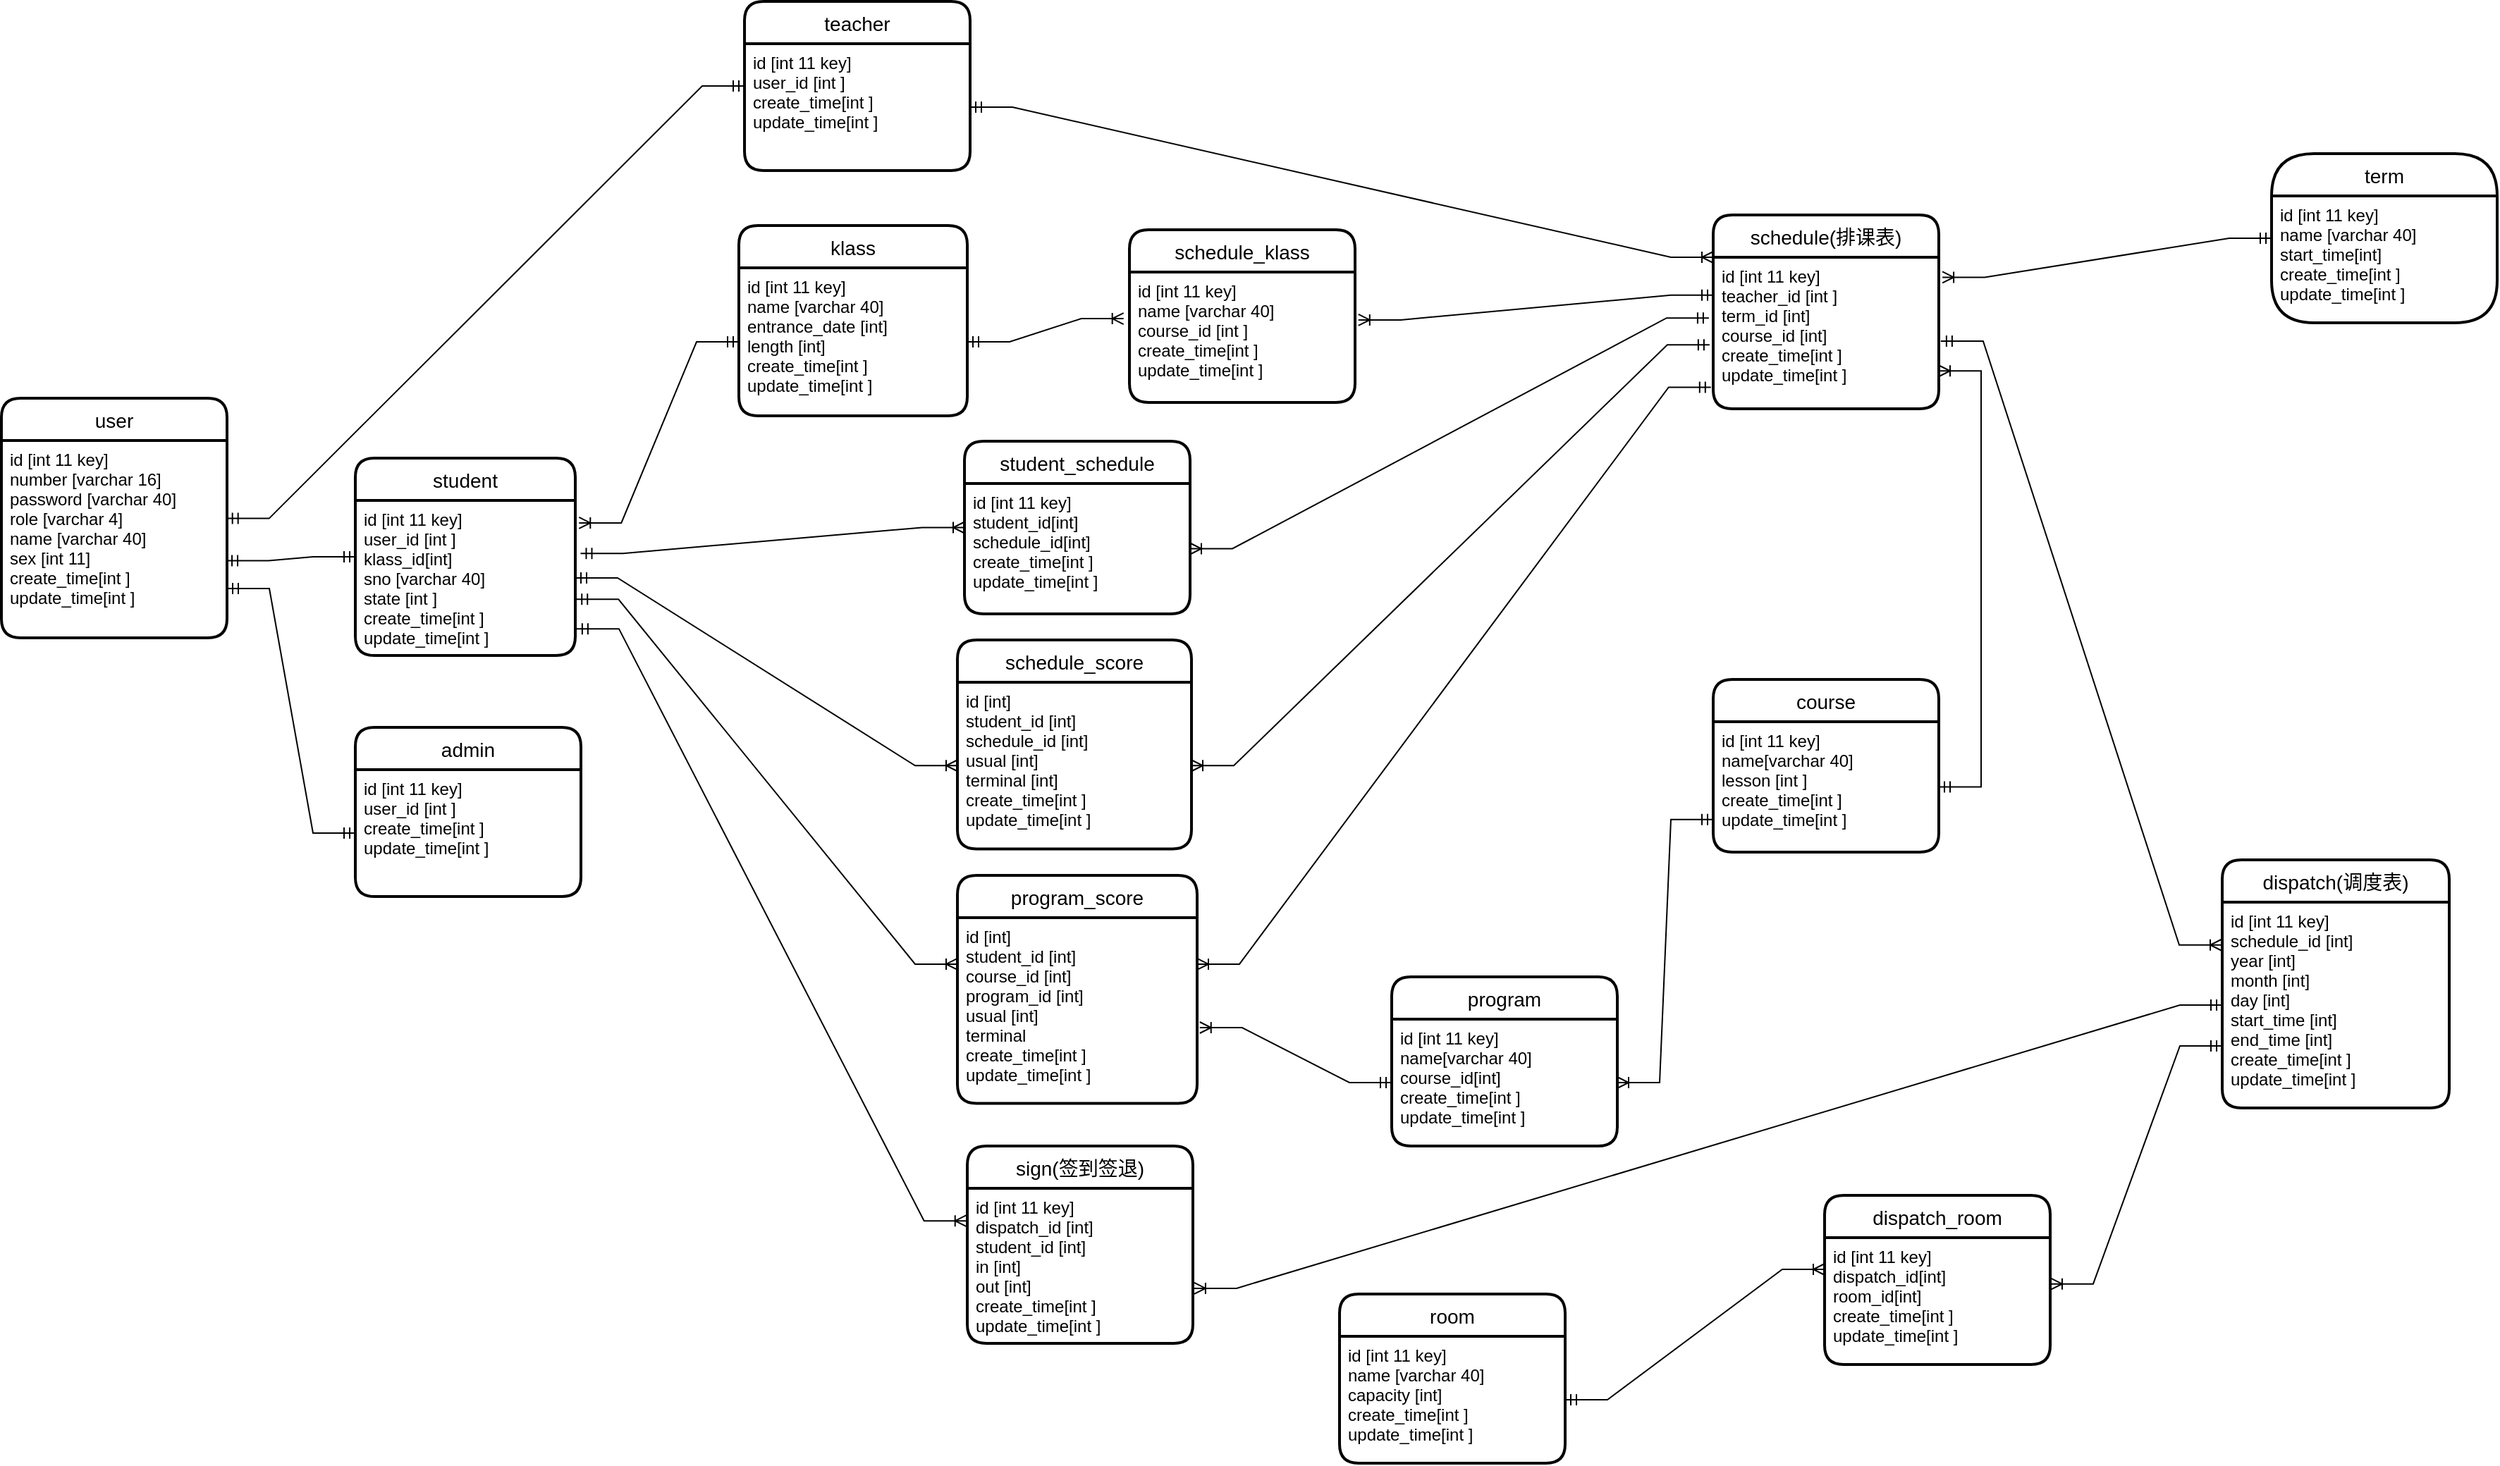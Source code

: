 <mxfile version="17.2.4" type="device"><diagram id="i8uIg8E7GWK_yYP1DafQ" name="第 1 页"><mxGraphModel dx="1678" dy="649" grid="0" gridSize="10" guides="1" tooltips="1" connect="1" arrows="1" fold="1" page="0" pageScale="1" pageWidth="827" pageHeight="1169" math="0" shadow="0"><root><mxCell id="0"/><mxCell id="1" parent="0"/><mxCell id="_A9btV2tv7t3vXzPbGN5-5" value="user" style="swimlane;childLayout=stackLayout;horizontal=1;startSize=30;horizontalStack=0;rounded=1;fontSize=14;fontStyle=0;strokeWidth=2;resizeParent=0;resizeLast=1;shadow=0;dashed=0;align=center;" parent="1" vertex="1"><mxGeometry x="-38" y="335.5" width="160" height="170" as="geometry"><mxRectangle x="90" y="170" width="70" height="30" as="alternateBounds"/></mxGeometry></mxCell><mxCell id="_A9btV2tv7t3vXzPbGN5-6" value="id [int 11 key]&#10;number [varchar 16]&#10;password [varchar 40]&#10;role [varchar 4]&#10;name [varchar 40]&#10;sex [int 11]&#10;create_time[int ]&#10;update_time[int ]&#10;&#10;&#10;" style="align=left;strokeColor=none;fillColor=none;spacingLeft=4;fontSize=12;verticalAlign=top;resizable=0;rotatable=0;part=1;" parent="_A9btV2tv7t3vXzPbGN5-5" vertex="1"><mxGeometry y="30" width="160" height="140" as="geometry"/></mxCell><mxCell id="_A9btV2tv7t3vXzPbGN5-11" value="klass" style="swimlane;childLayout=stackLayout;horizontal=1;startSize=30;horizontalStack=0;rounded=1;fontSize=14;fontStyle=0;strokeWidth=2;resizeParent=0;resizeLast=1;shadow=0;dashed=0;align=center;" parent="1" vertex="1"><mxGeometry x="485" y="213" width="162" height="135" as="geometry"><mxRectangle x="550" y="280" width="70" height="30" as="alternateBounds"/></mxGeometry></mxCell><mxCell id="_A9btV2tv7t3vXzPbGN5-12" value="id [int 11 key]&#10;name [varchar 40]&#10;entrance_date [int]&#10;length [int]&#10;create_time[int ]&#10;update_time[int ]&#10;&#10;&#10;" style="align=left;strokeColor=none;fillColor=none;spacingLeft=4;fontSize=12;verticalAlign=top;resizable=0;rotatable=0;part=1;" parent="_A9btV2tv7t3vXzPbGN5-11" vertex="1"><mxGeometry y="30" width="162" height="105" as="geometry"/></mxCell><mxCell id="_A9btV2tv7t3vXzPbGN5-13" value="admin" style="swimlane;childLayout=stackLayout;horizontal=1;startSize=30;horizontalStack=0;rounded=1;fontSize=14;fontStyle=0;strokeWidth=2;resizeParent=0;resizeLast=1;shadow=0;dashed=0;align=center;" parent="1" vertex="1"><mxGeometry x="213" y="569" width="160" height="120" as="geometry"><mxRectangle x="520" y="-120" width="70" height="30" as="alternateBounds"/></mxGeometry></mxCell><mxCell id="_A9btV2tv7t3vXzPbGN5-14" value="id [int 11 key]&#10;user_id [int ]&#10;create_time[int ]&#10;update_time[int ]&#10;&#10;&#10;" style="align=left;strokeColor=none;fillColor=none;spacingLeft=4;fontSize=12;verticalAlign=top;resizable=0;rotatable=0;part=1;" parent="_A9btV2tv7t3vXzPbGN5-13" vertex="1"><mxGeometry y="30" width="160" height="90" as="geometry"/></mxCell><mxCell id="_A9btV2tv7t3vXzPbGN5-15" value="teacher" style="swimlane;childLayout=stackLayout;horizontal=1;startSize=30;horizontalStack=0;rounded=1;fontSize=14;fontStyle=0;strokeWidth=2;resizeParent=0;resizeLast=1;shadow=0;dashed=0;align=center;" parent="1" vertex="1"><mxGeometry x="489" y="54" width="160" height="120" as="geometry"><mxRectangle x="310" y="90" width="70" height="30" as="alternateBounds"/></mxGeometry></mxCell><mxCell id="_A9btV2tv7t3vXzPbGN5-16" value="id [int 11 key]&#10;user_id [int ]&#10;create_time[int ]&#10;update_time[int ]&#10;&#10;&#10;" style="align=left;strokeColor=none;fillColor=none;spacingLeft=4;fontSize=12;verticalAlign=top;resizable=0;rotatable=0;part=1;" parent="_A9btV2tv7t3vXzPbGN5-15" vertex="1"><mxGeometry y="30" width="160" height="90" as="geometry"/></mxCell><mxCell id="_A9btV2tv7t3vXzPbGN5-17" value="room" style="swimlane;childLayout=stackLayout;horizontal=1;startSize=30;horizontalStack=0;rounded=1;fontSize=14;fontStyle=0;strokeWidth=2;resizeParent=0;resizeLast=1;shadow=0;dashed=0;align=center;" parent="1" vertex="1"><mxGeometry x="911" y="971" width="160" height="120" as="geometry"><mxRectangle x="1105" y="570" width="70" height="30" as="alternateBounds"/></mxGeometry></mxCell><mxCell id="_A9btV2tv7t3vXzPbGN5-18" value="id [int 11 key]&#10;name [varchar 40]&#10;capacity [int]&#10;create_time[int ]&#10;update_time[int ]&#10;&#10;&#10;" style="align=left;strokeColor=none;fillColor=none;spacingLeft=4;fontSize=12;verticalAlign=top;resizable=0;rotatable=0;part=1;" parent="_A9btV2tv7t3vXzPbGN5-17" vertex="1"><mxGeometry y="30" width="160" height="90" as="geometry"/></mxCell><mxCell id="_A9btV2tv7t3vXzPbGN5-19" value="student" style="swimlane;childLayout=stackLayout;horizontal=1;startSize=30;horizontalStack=0;rounded=1;fontSize=14;fontStyle=0;strokeWidth=2;resizeParent=0;resizeLast=1;shadow=0;dashed=0;align=center;" parent="1" vertex="1"><mxGeometry x="213" y="378.0" width="156" height="140" as="geometry"><mxRectangle x="210" y="320" width="70" height="30" as="alternateBounds"/></mxGeometry></mxCell><mxCell id="_A9btV2tv7t3vXzPbGN5-20" value="id [int 11 key]&#10;user_id [int ]&#10;klass_id[int]&#10;sno [varchar 40]&#10;state [int ]&#10;create_time[int ]&#10;update_time[int ]&#10;&#10;&#10;" style="align=left;strokeColor=none;fillColor=none;spacingLeft=4;fontSize=12;verticalAlign=top;resizable=0;rotatable=0;part=1;" parent="_A9btV2tv7t3vXzPbGN5-19" vertex="1"><mxGeometry y="30" width="156" height="110" as="geometry"/></mxCell><mxCell id="_A9btV2tv7t3vXzPbGN5-21" value="term" style="swimlane;childLayout=stackLayout;horizontal=1;startSize=30;horizontalStack=0;rounded=1;fontSize=14;fontStyle=0;strokeWidth=2;resizeParent=0;resizeLast=1;shadow=0;dashed=0;align=center;arcSize=50;" parent="1" vertex="1"><mxGeometry x="1572" y="162" width="160" height="120" as="geometry"><mxRectangle x="730" y="60" width="70" height="30" as="alternateBounds"/></mxGeometry></mxCell><mxCell id="_A9btV2tv7t3vXzPbGN5-22" value="id [int 11 key]&#10;name [varchar 40]&#10;start_time[int]&#10;create_time[int ]&#10;update_time[int ]&#10;&#10;&#10;" style="align=left;strokeColor=none;fillColor=none;spacingLeft=4;fontSize=12;verticalAlign=top;resizable=0;rotatable=0;part=1;" parent="_A9btV2tv7t3vXzPbGN5-21" vertex="1"><mxGeometry y="30" width="160" height="90" as="geometry"/></mxCell><mxCell id="_A9btV2tv7t3vXzPbGN5-23" value="schedule(排课表)" style="swimlane;childLayout=stackLayout;horizontal=1;startSize=30;horizontalStack=0;rounded=1;fontSize=14;fontStyle=0;strokeWidth=2;resizeParent=0;resizeLast=1;shadow=0;dashed=0;align=center;" parent="1" vertex="1"><mxGeometry x="1176" y="205.5" width="160" height="137.5" as="geometry"><mxRectangle x="500" y="71.25" width="70" height="30" as="alternateBounds"/></mxGeometry></mxCell><mxCell id="_A9btV2tv7t3vXzPbGN5-24" value="id [int 11 key]&#10;teacher_id [int ]&#10;term_id [int]&#10;course_id [int]&#10;create_time[int ]&#10;update_time[int ]&#10;&#10;&#10;" style="align=left;strokeColor=none;fillColor=none;spacingLeft=4;fontSize=12;verticalAlign=top;resizable=0;rotatable=0;part=1;" parent="_A9btV2tv7t3vXzPbGN5-23" vertex="1"><mxGeometry y="30" width="160" height="107.5" as="geometry"/></mxCell><mxCell id="_A9btV2tv7t3vXzPbGN5-25" value="course" style="swimlane;childLayout=stackLayout;horizontal=1;startSize=30;horizontalStack=0;rounded=1;fontSize=14;fontStyle=0;strokeWidth=2;resizeParent=0;resizeLast=1;shadow=0;dashed=0;align=center;" parent="1" vertex="1"><mxGeometry x="1176" y="535.0" width="160" height="122.5" as="geometry"><mxRectangle x="610" y="260" width="70" height="30" as="alternateBounds"/></mxGeometry></mxCell><mxCell id="_A9btV2tv7t3vXzPbGN5-26" value="id [int 11 key]&#10;name[varchar 40]&#10;lesson [int ]&#10;create_time[int ]&#10;update_time[int ]&#10;&#10;&#10;" style="align=left;strokeColor=none;fillColor=none;spacingLeft=4;fontSize=12;verticalAlign=top;resizable=0;rotatable=0;part=1;" parent="_A9btV2tv7t3vXzPbGN5-25" vertex="1"><mxGeometry y="30" width="160" height="92.5" as="geometry"/></mxCell><mxCell id="_A9btV2tv7t3vXzPbGN5-27" value="dispatch(调度表)" style="swimlane;childLayout=stackLayout;horizontal=1;startSize=30;horizontalStack=0;rounded=1;fontSize=14;fontStyle=0;strokeWidth=2;resizeParent=0;resizeLast=1;shadow=0;dashed=0;align=center;" parent="1" vertex="1"><mxGeometry x="1537" y="663" width="161" height="176" as="geometry"><mxRectangle x="520" y="290" width="70" height="30" as="alternateBounds"/></mxGeometry></mxCell><mxCell id="_A9btV2tv7t3vXzPbGN5-28" value="id [int 11 key]&#10;schedule_id [int]&#10;year [int]&#10;month [int]&#10;day [int]&#10;start_time [int]&#10;end_time [int]&#10;create_time[int ]&#10;update_time[int ]" style="align=left;strokeColor=none;fillColor=none;spacingLeft=4;fontSize=12;verticalAlign=top;resizable=0;rotatable=0;part=1;" parent="_A9btV2tv7t3vXzPbGN5-27" vertex="1"><mxGeometry y="30" width="161" height="146" as="geometry"/></mxCell><mxCell id="_A9btV2tv7t3vXzPbGN5-45" value="" style="edgeStyle=entityRelationEdgeStyle;fontSize=12;html=1;endArrow=ERmandOne;startArrow=ERmandOne;rounded=0;entryX=0;entryY=0.5;entryDx=0;entryDy=0;exitX=1;exitY=0.75;exitDx=0;exitDy=0;" parent="1" source="_A9btV2tv7t3vXzPbGN5-6" target="_A9btV2tv7t3vXzPbGN5-14" edge="1"><mxGeometry width="100" height="100" relative="1" as="geometry"><mxPoint x="160" y="172" as="sourcePoint"/><mxPoint x="290" y="30" as="targetPoint"/></mxGeometry></mxCell><mxCell id="_A9btV2tv7t3vXzPbGN5-48" value="" style="edgeStyle=entityRelationEdgeStyle;fontSize=12;html=1;endArrow=ERmandOne;startArrow=ERmandOne;rounded=0;entryX=0;entryY=0.5;entryDx=0;entryDy=0;exitX=0.999;exitY=0.395;exitDx=0;exitDy=0;exitPerimeter=0;" parent="1" source="_A9btV2tv7t3vXzPbGN5-6" target="_A9btV2tv7t3vXzPbGN5-15" edge="1"><mxGeometry width="100" height="100" relative="1" as="geometry"><mxPoint x="170" y="192.5" as="sourcePoint"/><mxPoint x="380" y="130" as="targetPoint"/></mxGeometry></mxCell><mxCell id="_A9btV2tv7t3vXzPbGN5-49" value="" style="edgeStyle=entityRelationEdgeStyle;fontSize=12;html=1;endArrow=ERmandOne;startArrow=ERmandOne;rounded=0;entryX=0;entryY=0.5;entryDx=0;entryDy=0;exitX=0.997;exitY=0.609;exitDx=0;exitDy=0;exitPerimeter=0;" parent="1" source="_A9btV2tv7t3vXzPbGN5-6" target="_A9btV2tv7t3vXzPbGN5-19" edge="1"><mxGeometry width="100" height="100" relative="1" as="geometry"><mxPoint x="130" y="370" as="sourcePoint"/><mxPoint x="380" y="160" as="targetPoint"/></mxGeometry></mxCell><mxCell id="ApykbdFFDLwLRXRYYzCe-1" value="program" style="swimlane;childLayout=stackLayout;horizontal=1;startSize=30;horizontalStack=0;rounded=1;fontSize=14;fontStyle=0;strokeWidth=2;resizeParent=0;resizeLast=1;shadow=0;dashed=0;align=center;" parent="1" vertex="1"><mxGeometry x="948" y="746.0" width="160" height="120" as="geometry"><mxRectangle x="1340" y="10" width="80" height="30" as="alternateBounds"/></mxGeometry></mxCell><mxCell id="ApykbdFFDLwLRXRYYzCe-2" value="id [int 11 key]&#10;name[varchar 40]&#10;course_id[int]&#10;create_time[int ]&#10;update_time[int ]&#10;&#10;&#10;" style="align=left;strokeColor=none;fillColor=none;spacingLeft=4;fontSize=12;verticalAlign=top;resizable=0;rotatable=0;part=1;" parent="ApykbdFFDLwLRXRYYzCe-1" vertex="1"><mxGeometry y="30" width="160" height="90" as="geometry"/></mxCell><mxCell id="4GAt3jB1jdmTZ7weB5dZ-1" value="schedule_score" style="swimlane;childLayout=stackLayout;horizontal=1;startSize=30;horizontalStack=0;rounded=1;fontSize=14;fontStyle=0;strokeWidth=2;resizeParent=0;resizeLast=1;shadow=0;dashed=0;align=center;" parent="1" vertex="1"><mxGeometry x="640" y="507" width="166" height="148.25" as="geometry"/></mxCell><mxCell id="4GAt3jB1jdmTZ7weB5dZ-2" value="id [int]&#10;student_id [int]&#10;schedule_id [int]&#10;usual [int]&#10;terminal [int]&#10;create_time[int ]&#10;update_time[int ]&#10;" style="align=left;strokeColor=none;fillColor=none;spacingLeft=4;fontSize=12;verticalAlign=top;resizable=0;rotatable=0;part=1;" parent="4GAt3jB1jdmTZ7weB5dZ-1" vertex="1"><mxGeometry y="30" width="166" height="118.25" as="geometry"/></mxCell><mxCell id="E9FScV5XqYxopm1vxpEk-4" value="" style="edgeStyle=entityRelationEdgeStyle;fontSize=12;html=1;endArrow=ERoneToMany;startArrow=ERmandOne;rounded=0;entryX=0;entryY=0;entryDx=0;entryDy=0;" parent="1" source="_A9btV2tv7t3vXzPbGN5-16" target="_A9btV2tv7t3vXzPbGN5-24" edge="1"><mxGeometry width="100" height="100" relative="1" as="geometry"><mxPoint x="961" y="199" as="sourcePoint"/><mxPoint x="979" y="110" as="targetPoint"/></mxGeometry></mxCell><mxCell id="E9FScV5XqYxopm1vxpEk-6" value="" style="edgeStyle=entityRelationEdgeStyle;fontSize=12;html=1;endArrow=ERoneToMany;startArrow=ERmandOne;rounded=0;exitX=0;exitY=0.5;exitDx=0;exitDy=0;entryX=1.016;entryY=0.132;entryDx=0;entryDy=0;entryPerimeter=0;" parent="1" source="_A9btV2tv7t3vXzPbGN5-21" target="_A9btV2tv7t3vXzPbGN5-24" edge="1"><mxGeometry width="100" height="100" relative="1" as="geometry"><mxPoint x="1449" y="166.85" as="sourcePoint"/><mxPoint x="1009" y="345.6" as="targetPoint"/></mxGeometry></mxCell><mxCell id="E9FScV5XqYxopm1vxpEk-10" value="" style="edgeStyle=entityRelationEdgeStyle;fontSize=12;html=1;endArrow=ERoneToMany;startArrow=ERmandOne;rounded=0;exitX=1;exitY=0.5;exitDx=0;exitDy=0;" parent="1" source="_A9btV2tv7t3vXzPbGN5-20" target="4GAt3jB1jdmTZ7weB5dZ-2" edge="1"><mxGeometry width="100" height="100" relative="1" as="geometry"><mxPoint x="434" y="175" as="sourcePoint"/><mxPoint x="750.64" y="334.695" as="targetPoint"/></mxGeometry></mxCell><mxCell id="E9FScV5XqYxopm1vxpEk-9" value="" style="edgeStyle=entityRelationEdgeStyle;fontSize=12;html=1;endArrow=ERoneToMany;startArrow=ERmandOne;rounded=0;exitX=-0.016;exitY=0.578;exitDx=0;exitDy=0;entryX=1;entryY=0.5;entryDx=0;entryDy=0;exitPerimeter=0;" parent="1" source="_A9btV2tv7t3vXzPbGN5-24" target="4GAt3jB1jdmTZ7weB5dZ-2" edge="1"><mxGeometry width="100" height="100" relative="1" as="geometry"><mxPoint x="1072.36" y="375.31" as="sourcePoint"/><mxPoint x="1389" y="535.005" as="targetPoint"/></mxGeometry></mxCell><mxCell id="E9FScV5XqYxopm1vxpEk-11" value="program_score" style="swimlane;childLayout=stackLayout;horizontal=1;startSize=30;horizontalStack=0;rounded=1;fontSize=14;fontStyle=0;strokeWidth=2;resizeParent=0;resizeLast=1;shadow=0;dashed=0;align=center;" parent="1" vertex="1"><mxGeometry x="640" y="674" width="170" height="161.75" as="geometry"/></mxCell><mxCell id="E9FScV5XqYxopm1vxpEk-12" value="id [int]&#10;student_id [int]&#10;course_id [int]&#10;program_id [int]&#10;usual [int]&#10;terminal&#10;create_time[int ]&#10;update_time[int ]&#10;" style="align=left;strokeColor=none;fillColor=none;spacingLeft=4;fontSize=12;verticalAlign=top;resizable=0;rotatable=0;part=1;" parent="E9FScV5XqYxopm1vxpEk-11" vertex="1"><mxGeometry y="30" width="170" height="131.75" as="geometry"/></mxCell><mxCell id="E9FScV5XqYxopm1vxpEk-14" value="" style="edgeStyle=entityRelationEdgeStyle;fontSize=12;html=1;endArrow=ERoneToMany;startArrow=ERmandOne;rounded=0;exitX=1.009;exitY=0.553;exitDx=0;exitDy=0;entryX=-0.003;entryY=0.208;entryDx=0;entryDy=0;entryPerimeter=0;exitPerimeter=0;" parent="1" source="_A9btV2tv7t3vXzPbGN5-24" target="_A9btV2tv7t3vXzPbGN5-28" edge="1"><mxGeometry width="100" height="100" relative="1" as="geometry"><mxPoint x="1399" y="187.5" as="sourcePoint"/><mxPoint x="1249" y="343.725" as="targetPoint"/></mxGeometry></mxCell><mxCell id="E9FScV5XqYxopm1vxpEk-15" value="" style="edgeStyle=entityRelationEdgeStyle;fontSize=12;html=1;endArrow=ERoneToMany;startArrow=ERmandOne;rounded=0;exitX=0;exitY=0.75;exitDx=0;exitDy=0;entryX=1;entryY=0.5;entryDx=0;entryDy=0;" parent="1" source="_A9btV2tv7t3vXzPbGN5-26" target="ApykbdFFDLwLRXRYYzCe-2" edge="1"><mxGeometry width="100" height="100" relative="1" as="geometry"><mxPoint x="1449" y="293.1" as="sourcePoint"/><mxPoint x="1625.64" y="295.88" as="targetPoint"/></mxGeometry></mxCell><mxCell id="E9FScV5XqYxopm1vxpEk-16" value="" style="edgeStyle=entityRelationEdgeStyle;fontSize=12;html=1;endArrow=ERoneToMany;startArrow=ERmandOne;rounded=0;entryX=1;entryY=0.75;entryDx=0;entryDy=0;exitX=1;exitY=0.5;exitDx=0;exitDy=0;" parent="1" source="_A9btV2tv7t3vXzPbGN5-26" target="_A9btV2tv7t3vXzPbGN5-24" edge="1"><mxGeometry width="100" height="100" relative="1" as="geometry"><mxPoint x="1336" y="594" as="sourcePoint"/><mxPoint x="1425.64" y="373.38" as="targetPoint"/></mxGeometry></mxCell><mxCell id="E9FScV5XqYxopm1vxpEk-19" value="" style="edgeStyle=entityRelationEdgeStyle;fontSize=12;html=1;endArrow=ERoneToMany;startArrow=ERmandOne;rounded=0;exitX=1.004;exitY=0.638;exitDx=0;exitDy=0;entryX=0;entryY=0.25;entryDx=0;entryDy=0;exitPerimeter=0;" parent="1" source="_A9btV2tv7t3vXzPbGN5-20" target="E9FScV5XqYxopm1vxpEk-12" edge="1"><mxGeometry width="100" height="100" relative="1" as="geometry"><mxPoint x="424" y="392.5" as="sourcePoint"/><mxPoint x="490" y="462.5" as="targetPoint"/></mxGeometry></mxCell><mxCell id="E9FScV5XqYxopm1vxpEk-20" value="" style="edgeStyle=entityRelationEdgeStyle;fontSize=12;html=1;endArrow=ERoneToMany;startArrow=ERmandOne;rounded=0;exitX=-0.01;exitY=0.858;exitDx=0;exitDy=0;entryX=1;entryY=0.25;entryDx=0;entryDy=0;exitPerimeter=0;" parent="1" source="_A9btV2tv7t3vXzPbGN5-24" target="E9FScV5XqYxopm1vxpEk-12" edge="1"><mxGeometry width="100" height="100" relative="1" as="geometry"><mxPoint x="1189" y="550" as="sourcePoint"/><mxPoint x="1059" y="620" as="targetPoint"/></mxGeometry></mxCell><mxCell id="E9FScV5XqYxopm1vxpEk-21" value="sign(签到签退)" style="swimlane;childLayout=stackLayout;horizontal=1;startSize=30;horizontalStack=0;rounded=1;fontSize=14;fontStyle=0;strokeWidth=2;resizeParent=0;resizeLast=1;shadow=0;dashed=0;align=center;" parent="1" vertex="1"><mxGeometry x="647" y="866" width="160" height="140" as="geometry"><mxRectangle x="520" y="290" width="70" height="30" as="alternateBounds"/></mxGeometry></mxCell><mxCell id="E9FScV5XqYxopm1vxpEk-22" value="id [int 11 key]&#10;dispatch_id [int]&#10;student_id [int]&#10;in [int]&#10;out [int]&#10;create_time[int ]&#10;update_time[int ]" style="align=left;strokeColor=none;fillColor=none;spacingLeft=4;fontSize=12;verticalAlign=top;resizable=0;rotatable=0;part=1;" parent="E9FScV5XqYxopm1vxpEk-21" vertex="1"><mxGeometry y="30" width="160" height="110" as="geometry"/></mxCell><mxCell id="E9FScV5XqYxopm1vxpEk-23" value="" style="edgeStyle=entityRelationEdgeStyle;fontSize=12;html=1;endArrow=ERoneToMany;startArrow=ERmandOne;rounded=0;exitX=1.006;exitY=0.828;exitDx=0;exitDy=0;entryX=-0.004;entryY=0.21;entryDx=0;entryDy=0;exitPerimeter=0;entryPerimeter=0;" parent="1" source="_A9btV2tv7t3vXzPbGN5-20" target="E9FScV5XqYxopm1vxpEk-22" edge="1"><mxGeometry width="100" height="100" relative="1" as="geometry"><mxPoint x="396.0" y="392.5" as="sourcePoint"/><mxPoint x="510" y="610.75" as="targetPoint"/></mxGeometry></mxCell><mxCell id="E9FScV5XqYxopm1vxpEk-24" value="" style="edgeStyle=entityRelationEdgeStyle;fontSize=12;html=1;endArrow=ERoneToMany;startArrow=ERmandOne;rounded=0;entryX=1.006;entryY=0.645;entryDx=0;entryDy=0;exitX=0;exitY=0.5;exitDx=0;exitDy=0;entryPerimeter=0;" parent="1" source="_A9btV2tv7t3vXzPbGN5-28" target="E9FScV5XqYxopm1vxpEk-22" edge="1"><mxGeometry width="100" height="100" relative="1" as="geometry"><mxPoint x="1259" y="670" as="sourcePoint"/><mxPoint x="868.36" y="773.1" as="targetPoint"/></mxGeometry></mxCell><mxCell id="E9FScV5XqYxopm1vxpEk-26" value="" style="edgeStyle=entityRelationEdgeStyle;fontSize=12;html=1;endArrow=ERoneToMany;startArrow=ERmandOne;rounded=0;entryX=1.011;entryY=0.592;entryDx=0;entryDy=0;exitX=0;exitY=0.5;exitDx=0;exitDy=0;entryPerimeter=0;" parent="1" source="ApykbdFFDLwLRXRYYzCe-2" target="E9FScV5XqYxopm1vxpEk-12" edge="1"><mxGeometry width="100" height="100" relative="1" as="geometry"><mxPoint x="1089" y="720" as="sourcePoint"/><mxPoint x="1039" y="960.908" as="targetPoint"/></mxGeometry></mxCell><mxCell id="A-y4rymyDpg3IPj7jhBY-1" value="" style="edgeStyle=entityRelationEdgeStyle;fontSize=12;html=1;endArrow=ERoneToMany;startArrow=ERmandOne;rounded=0;exitX=0;exitY=0.5;exitDx=0;exitDy=0;entryX=1.017;entryY=0.145;entryDx=0;entryDy=0;entryPerimeter=0;" parent="1" source="_A9btV2tv7t3vXzPbGN5-12" target="_A9btV2tv7t3vXzPbGN5-20" edge="1"><mxGeometry width="100" height="100" relative="1" as="geometry"><mxPoint x="499" y="104" as="sourcePoint"/><mxPoint x="770.64" y="336.595" as="targetPoint"/></mxGeometry></mxCell><mxCell id="aqU9O_6p8vp5W2Emt03A-1" value="dispatch_room" style="swimlane;childLayout=stackLayout;horizontal=1;startSize=30;horizontalStack=0;rounded=1;fontSize=14;fontStyle=0;strokeWidth=2;resizeParent=0;resizeLast=1;shadow=0;dashed=0;align=center;" parent="1" vertex="1"><mxGeometry x="1255" y="901" width="160" height="120" as="geometry"><mxRectangle x="1105" y="570" width="70" height="30" as="alternateBounds"/></mxGeometry></mxCell><mxCell id="aqU9O_6p8vp5W2Emt03A-2" value="id [int 11 key]&#10;dispatch_id[int]&#10;room_id[int]&#10;create_time[int ]&#10;update_time[int ]&#10;&#10;&#10;" style="align=left;strokeColor=none;fillColor=none;spacingLeft=4;fontSize=12;verticalAlign=top;resizable=0;rotatable=0;part=1;" parent="aqU9O_6p8vp5W2Emt03A-1" vertex="1"><mxGeometry y="30" width="160" height="90" as="geometry"/></mxCell><mxCell id="aqU9O_6p8vp5W2Emt03A-3" value="" style="edgeStyle=entityRelationEdgeStyle;fontSize=12;html=1;endArrow=ERoneToMany;startArrow=ERmandOne;rounded=0;entryX=0;entryY=0.25;entryDx=0;entryDy=0;" parent="1" source="_A9btV2tv7t3vXzPbGN5-18" target="aqU9O_6p8vp5W2Emt03A-2" edge="1"><mxGeometry width="100" height="100" relative="1" as="geometry"><mxPoint x="1335.13" y="1018" as="sourcePoint"/><mxPoint x="1245" y="979.996" as="targetPoint"/></mxGeometry></mxCell><mxCell id="aqU9O_6p8vp5W2Emt03A-4" value="" style="edgeStyle=entityRelationEdgeStyle;fontSize=12;html=1;endArrow=ERoneToMany;startArrow=ERmandOne;rounded=0;entryX=1.003;entryY=0.365;entryDx=0;entryDy=0;exitX=0;exitY=0.75;exitDx=0;exitDy=0;entryPerimeter=0;" parent="1" source="_A9btV2tv7t3vXzPbGN5-27" target="aqU9O_6p8vp5W2Emt03A-2" edge="1"><mxGeometry width="100" height="100" relative="1" as="geometry"><mxPoint x="1256" y="1096.5" as="sourcePoint"/><mxPoint x="1621" y="1028" as="targetPoint"/></mxGeometry></mxCell><mxCell id="aqU9O_6p8vp5W2Emt03A-5" value="student_schedule" style="swimlane;childLayout=stackLayout;horizontal=1;startSize=30;horizontalStack=0;rounded=1;fontSize=14;fontStyle=0;strokeWidth=2;resizeParent=0;resizeLast=1;shadow=0;dashed=0;align=center;" parent="1" vertex="1"><mxGeometry x="645" y="366" width="160" height="122.5" as="geometry"><mxRectangle x="550" y="280" width="70" height="30" as="alternateBounds"/></mxGeometry></mxCell><mxCell id="aqU9O_6p8vp5W2Emt03A-6" value="id [int 11 key]&#10;student_id[int]&#10;schedule_id[int]&#10;create_time[int ]&#10;update_time[int ]&#10;&#10;&#10;" style="align=left;strokeColor=none;fillColor=none;spacingLeft=4;fontSize=12;verticalAlign=top;resizable=0;rotatable=0;part=1;" parent="aqU9O_6p8vp5W2Emt03A-5" vertex="1"><mxGeometry y="30" width="160" height="92.5" as="geometry"/></mxCell><mxCell id="aqU9O_6p8vp5W2Emt03A-7" value="" style="edgeStyle=entityRelationEdgeStyle;fontSize=12;html=1;endArrow=ERoneToMany;startArrow=ERmandOne;rounded=0;exitX=1.024;exitY=0.342;exitDx=0;exitDy=0;exitPerimeter=0;entryX=0;entryY=0.5;entryDx=0;entryDy=0;" parent="1" source="_A9btV2tv7t3vXzPbGN5-20" target="aqU9O_6p8vp5W2Emt03A-5" edge="1"><mxGeometry width="100" height="100" relative="1" as="geometry"><mxPoint x="379" y="473.0" as="sourcePoint"/><mxPoint x="657" y="614.875" as="targetPoint"/></mxGeometry></mxCell><mxCell id="aqU9O_6p8vp5W2Emt03A-8" value="" style="edgeStyle=entityRelationEdgeStyle;fontSize=12;html=1;endArrow=ERoneToMany;startArrow=ERmandOne;rounded=0;exitX=-0.019;exitY=0.401;exitDx=0;exitDy=0;exitPerimeter=0;entryX=1;entryY=0.5;entryDx=0;entryDy=0;" parent="1" source="_A9btV2tv7t3vXzPbGN5-24" target="aqU9O_6p8vp5W2Emt03A-6" edge="1"><mxGeometry width="100" height="100" relative="1" as="geometry"><mxPoint x="447.004" y="506.87" as="sourcePoint"/><mxPoint x="719.26" y="474.5" as="targetPoint"/></mxGeometry></mxCell><mxCell id="aqU9O_6p8vp5W2Emt03A-11" value="schedule_klass" style="swimlane;childLayout=stackLayout;horizontal=1;startSize=30;horizontalStack=0;rounded=1;fontSize=14;fontStyle=0;strokeWidth=2;resizeParent=0;resizeLast=1;shadow=0;dashed=0;align=center;" parent="1" vertex="1"><mxGeometry x="762" y="216" width="160" height="122.5" as="geometry"><mxRectangle x="550" y="280" width="70" height="30" as="alternateBounds"/></mxGeometry></mxCell><mxCell id="aqU9O_6p8vp5W2Emt03A-12" value="id [int 11 key]&#10;name [varchar 40]&#10;course_id [int ]&#10;create_time[int ]&#10;update_time[int ]&#10;&#10;&#10;" style="align=left;strokeColor=none;fillColor=none;spacingLeft=4;fontSize=12;verticalAlign=top;resizable=0;rotatable=0;part=1;" parent="aqU9O_6p8vp5W2Emt03A-11" vertex="1"><mxGeometry y="30" width="160" height="92.5" as="geometry"/></mxCell><mxCell id="aqU9O_6p8vp5W2Emt03A-13" value="" style="edgeStyle=entityRelationEdgeStyle;fontSize=12;html=1;endArrow=ERoneToMany;startArrow=ERmandOne;rounded=0;exitX=1;exitY=0.5;exitDx=0;exitDy=0;entryX=-0.026;entryY=0.357;entryDx=0;entryDy=0;entryPerimeter=0;" parent="1" source="_A9btV2tv7t3vXzPbGN5-12" target="aqU9O_6p8vp5W2Emt03A-12" edge="1"><mxGeometry width="100" height="100" relative="1" as="geometry"><mxPoint x="440" y="261.25" as="sourcePoint"/><mxPoint x="381.652" y="433.95" as="targetPoint"/></mxGeometry></mxCell><mxCell id="aqU9O_6p8vp5W2Emt03A-14" value="" style="edgeStyle=entityRelationEdgeStyle;fontSize=12;html=1;endArrow=ERoneToMany;startArrow=ERmandOne;rounded=0;exitX=0;exitY=0.25;exitDx=0;exitDy=0;entryX=1.015;entryY=0.367;entryDx=0;entryDy=0;entryPerimeter=0;" parent="1" source="_A9btV2tv7t3vXzPbGN5-24" target="aqU9O_6p8vp5W2Emt03A-12" edge="1"><mxGeometry width="100" height="100" relative="1" as="geometry"><mxPoint x="600.0" y="261.25" as="sourcePoint"/><mxPoint x="731.84" y="274.023" as="targetPoint"/></mxGeometry></mxCell></root></mxGraphModel></diagram></mxfile>